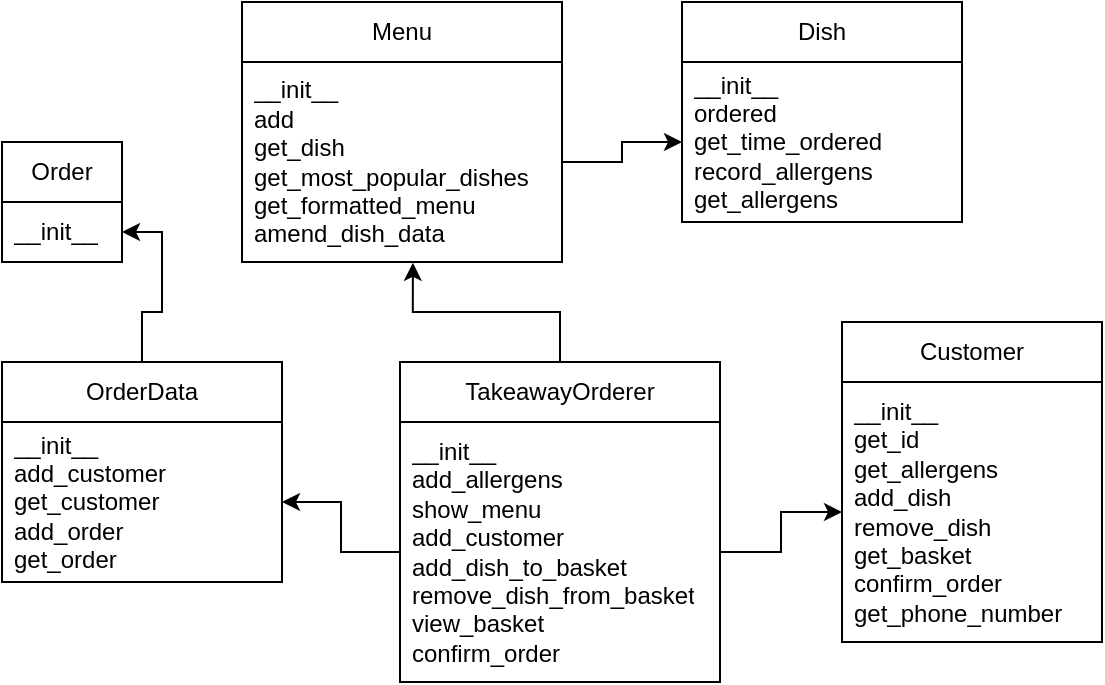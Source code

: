 <mxfile>
    <diagram id="vrZRyLuAQgJwNvBaxocq" name="Page-1">
        <mxGraphModel dx="628" dy="587" grid="1" gridSize="10" guides="1" tooltips="1" connect="1" arrows="1" fold="1" page="1" pageScale="1" pageWidth="827" pageHeight="1169" math="0" shadow="0">
            <root>
                <mxCell id="0"/>
                <mxCell id="1" parent="0"/>
                <mxCell id="2" style="edgeStyle=orthogonalEdgeStyle;rounded=0;orthogonalLoop=1;jettySize=auto;html=1;entryX=0.534;entryY=1.004;entryDx=0;entryDy=0;entryPerimeter=0;" edge="1" parent="1" source="3" target="6">
                    <mxGeometry relative="1" as="geometry"/>
                </mxCell>
                <mxCell id="3" value="TakeawayOrderer" style="swimlane;fontStyle=0;childLayout=stackLayout;horizontal=1;startSize=30;horizontalStack=0;resizeParent=1;resizeParentMax=0;resizeLast=0;collapsible=1;marginBottom=0;whiteSpace=wrap;html=1;" vertex="1" parent="1">
                    <mxGeometry x="338" y="290" width="160" height="160" as="geometry"/>
                </mxCell>
                <mxCell id="4" value="__init__&lt;br&gt;add_allergens&lt;br&gt;show_menu&lt;br&gt;add_customer&lt;br&gt;add_dish_to_basket&lt;br&gt;remove_dish_from_basket&lt;br&gt;view_basket&lt;br&gt;confirm_order" style="text;strokeColor=none;fillColor=none;align=left;verticalAlign=middle;spacingLeft=4;spacingRight=4;overflow=hidden;points=[[0,0.5],[1,0.5]];portConstraint=eastwest;rotatable=0;whiteSpace=wrap;html=1;" vertex="1" parent="3">
                    <mxGeometry y="30" width="160" height="130" as="geometry"/>
                </mxCell>
                <mxCell id="5" value="Menu" style="swimlane;fontStyle=0;childLayout=stackLayout;horizontal=1;startSize=30;horizontalStack=0;resizeParent=1;resizeParentMax=0;resizeLast=0;collapsible=1;marginBottom=0;whiteSpace=wrap;html=1;" vertex="1" parent="1">
                    <mxGeometry x="259" y="110" width="160" height="130" as="geometry"/>
                </mxCell>
                <mxCell id="6" value="__init__&lt;br&gt;add&lt;br&gt;get_dish&lt;br&gt;get_most_popular_dishes&lt;br&gt;get_formatted_menu&lt;br&gt;amend_dish_data" style="text;strokeColor=none;fillColor=none;align=left;verticalAlign=middle;spacingLeft=4;spacingRight=4;overflow=hidden;points=[[0,0.5],[1,0.5]];portConstraint=eastwest;rotatable=0;whiteSpace=wrap;html=1;" vertex="1" parent="5">
                    <mxGeometry y="30" width="160" height="100" as="geometry"/>
                </mxCell>
                <mxCell id="7" value="Dish" style="swimlane;fontStyle=0;childLayout=stackLayout;horizontal=1;startSize=30;horizontalStack=0;resizeParent=1;resizeParentMax=0;resizeLast=0;collapsible=1;marginBottom=0;whiteSpace=wrap;html=1;" vertex="1" parent="1">
                    <mxGeometry x="479" y="110" width="140" height="110" as="geometry"/>
                </mxCell>
                <mxCell id="8" value="__init__&lt;br&gt;ordered&lt;br&gt;get_time_ordered&lt;br&gt;record_allergens&lt;br&gt;get_allergens" style="text;strokeColor=none;fillColor=none;align=left;verticalAlign=middle;spacingLeft=4;spacingRight=4;overflow=hidden;points=[[0,0.5],[1,0.5]];portConstraint=eastwest;rotatable=0;whiteSpace=wrap;html=1;" vertex="1" parent="7">
                    <mxGeometry y="30" width="140" height="80" as="geometry"/>
                </mxCell>
                <mxCell id="9" value="" style="edgeStyle=orthogonalEdgeStyle;rounded=0;orthogonalLoop=1;jettySize=auto;html=1;" edge="1" parent="1" source="6" target="8">
                    <mxGeometry relative="1" as="geometry"/>
                </mxCell>
                <mxCell id="10" value="" style="edgeStyle=orthogonalEdgeStyle;rounded=0;orthogonalLoop=1;jettySize=auto;html=1;" edge="1" parent="1" source="11" target="15">
                    <mxGeometry relative="1" as="geometry"/>
                </mxCell>
                <mxCell id="11" value="OrderData" style="swimlane;fontStyle=0;childLayout=stackLayout;horizontal=1;startSize=30;horizontalStack=0;resizeParent=1;resizeParentMax=0;resizeLast=0;collapsible=1;marginBottom=0;whiteSpace=wrap;html=1;" vertex="1" parent="1">
                    <mxGeometry x="139" y="290" width="140" height="110" as="geometry"/>
                </mxCell>
                <mxCell id="12" value="__init__&lt;br&gt;add_customer&lt;br&gt;get_customer&lt;br&gt;add_order&lt;br&gt;get_order" style="text;strokeColor=none;fillColor=none;align=left;verticalAlign=middle;spacingLeft=4;spacingRight=4;overflow=hidden;points=[[0,0.5],[1,0.5]];portConstraint=eastwest;rotatable=0;whiteSpace=wrap;html=1;" vertex="1" parent="11">
                    <mxGeometry y="30" width="140" height="80" as="geometry"/>
                </mxCell>
                <mxCell id="13" value="" style="edgeStyle=orthogonalEdgeStyle;rounded=0;orthogonalLoop=1;jettySize=auto;html=1;" edge="1" parent="1" source="4" target="12">
                    <mxGeometry relative="1" as="geometry"/>
                </mxCell>
                <mxCell id="14" value="Order" style="swimlane;fontStyle=0;childLayout=stackLayout;horizontal=1;startSize=30;horizontalStack=0;resizeParent=1;resizeParentMax=0;resizeLast=0;collapsible=1;marginBottom=0;whiteSpace=wrap;html=1;" vertex="1" parent="1">
                    <mxGeometry x="139" y="180" width="60" height="60" as="geometry"/>
                </mxCell>
                <mxCell id="15" value="__init__" style="text;strokeColor=none;fillColor=none;align=left;verticalAlign=middle;spacingLeft=4;spacingRight=4;overflow=hidden;points=[[0,0.5],[1,0.5]];portConstraint=eastwest;rotatable=0;whiteSpace=wrap;html=1;" vertex="1" parent="14">
                    <mxGeometry y="30" width="60" height="30" as="geometry"/>
                </mxCell>
                <mxCell id="16" value="Customer" style="swimlane;fontStyle=0;childLayout=stackLayout;horizontal=1;startSize=30;horizontalStack=0;resizeParent=1;resizeParentMax=0;resizeLast=0;collapsible=1;marginBottom=0;whiteSpace=wrap;html=1;" vertex="1" parent="1">
                    <mxGeometry x="559" y="270" width="130" height="160" as="geometry"/>
                </mxCell>
                <mxCell id="17" value="__init__&lt;br&gt;get_id&lt;br&gt;get_allergens&lt;br&gt;add_dish&lt;br&gt;remove_dish&lt;br&gt;get_basket&lt;br&gt;confirm_order&lt;br&gt;get_phone_number" style="text;strokeColor=none;fillColor=none;align=left;verticalAlign=middle;spacingLeft=4;spacingRight=4;overflow=hidden;points=[[0,0.5],[1,0.5]];portConstraint=eastwest;rotatable=0;whiteSpace=wrap;html=1;" vertex="1" parent="16">
                    <mxGeometry y="30" width="130" height="130" as="geometry"/>
                </mxCell>
                <mxCell id="18" value="" style="edgeStyle=orthogonalEdgeStyle;rounded=0;orthogonalLoop=1;jettySize=auto;html=1;" edge="1" parent="1" source="4" target="17">
                    <mxGeometry relative="1" as="geometry"/>
                </mxCell>
            </root>
        </mxGraphModel>
    </diagram>
</mxfile>